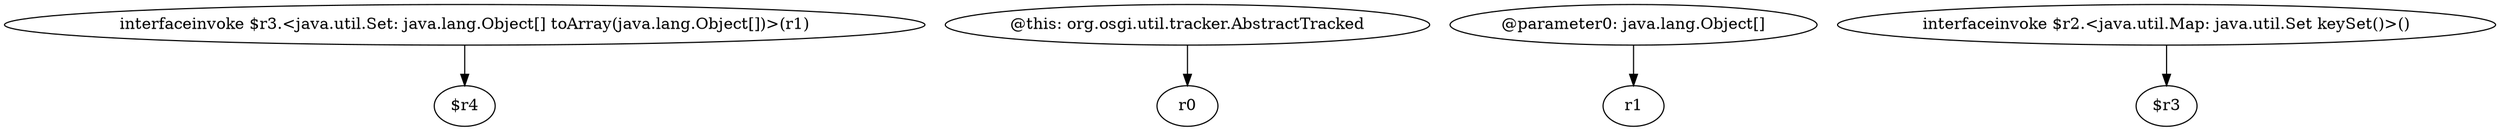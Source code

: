 digraph g {
0[label="interfaceinvoke $r3.<java.util.Set: java.lang.Object[] toArray(java.lang.Object[])>(r1)"]
1[label="$r4"]
0->1[label=""]
2[label="@this: org.osgi.util.tracker.AbstractTracked"]
3[label="r0"]
2->3[label=""]
4[label="@parameter0: java.lang.Object[]"]
5[label="r1"]
4->5[label=""]
6[label="interfaceinvoke $r2.<java.util.Map: java.util.Set keySet()>()"]
7[label="$r3"]
6->7[label=""]
}